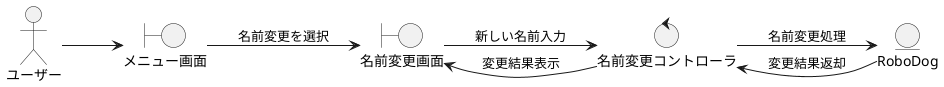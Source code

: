 @startuml RoboDogロバストネス図
left to right direction

actor ユーザー

boundary メニュー画面
boundary 名前変更画面
control 名前変更コントローラ
entity RoboDog

ユーザー --> メニュー画面
メニュー画面 --> 名前変更画面 : 名前変更を選択
名前変更画面 --> 名前変更コントローラ : 新しい名前入力
名前変更コントローラ --> RoboDog : 名前変更処理
RoboDog --> 名前変更コントローラ : 変更結果返却
名前変更コントローラ --> 名前変更画面 : 変更結果表示

@enduml